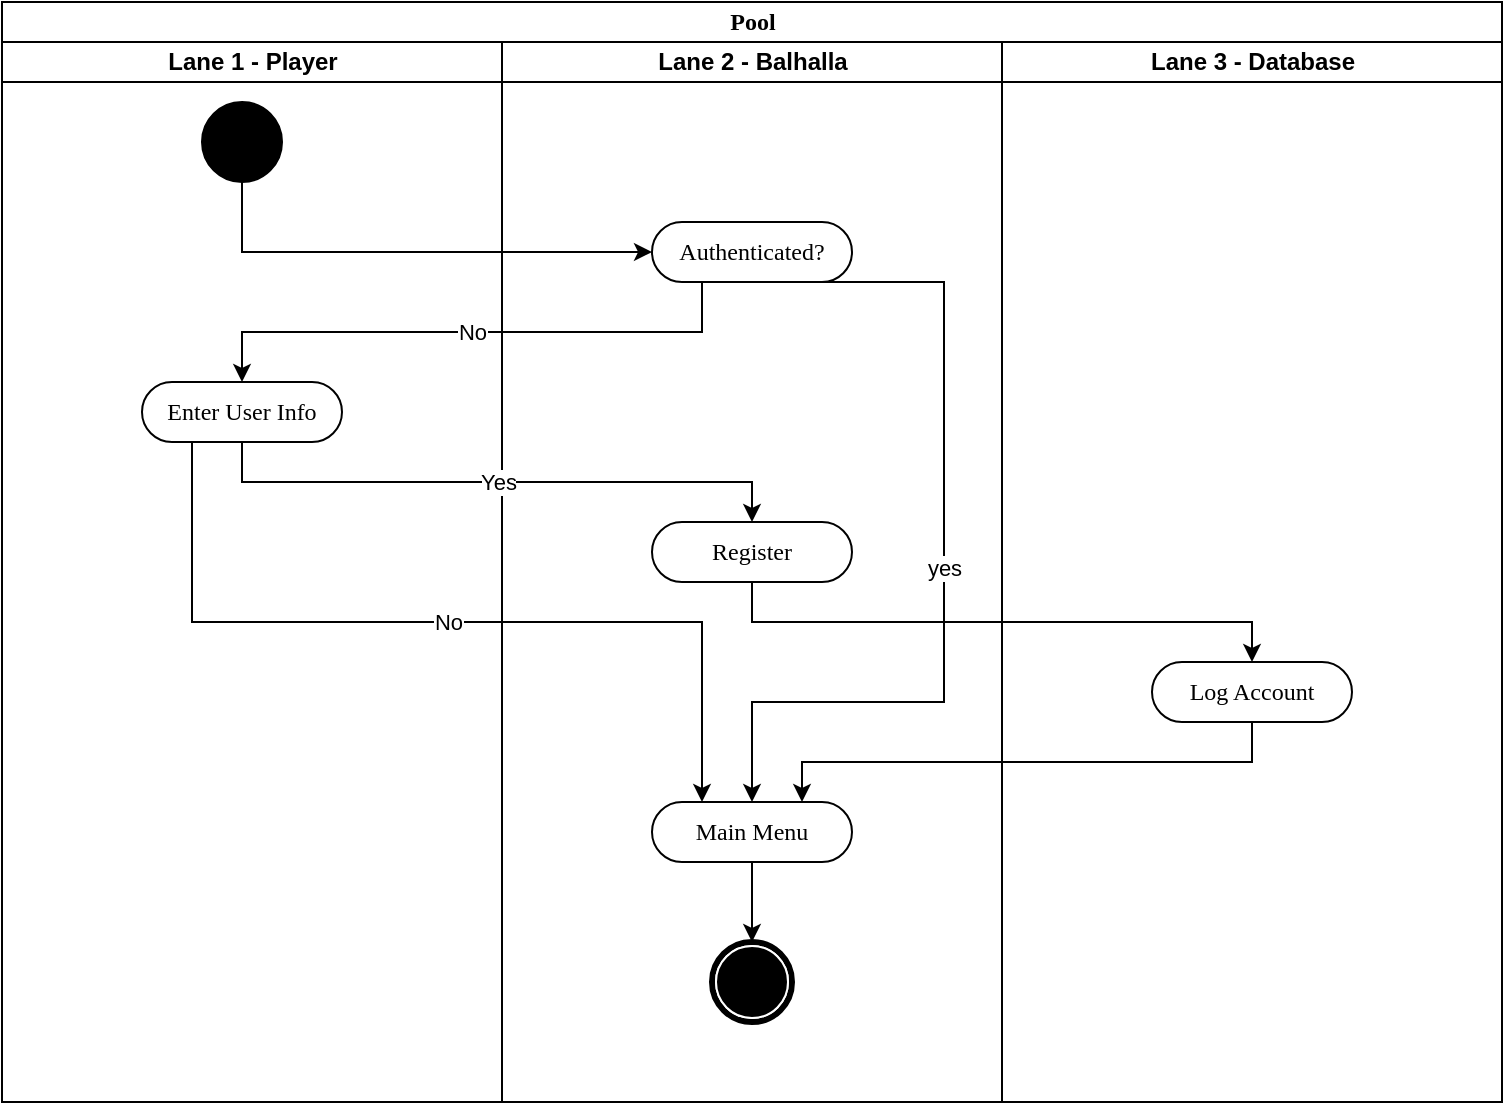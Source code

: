 <mxfile version="23.0.2" type="device">
  <diagram name="Page-1" id="0783ab3e-0a74-02c8-0abd-f7b4e66b4bec">
    <mxGraphModel dx="904" dy="523" grid="1" gridSize="10" guides="1" tooltips="1" connect="1" arrows="1" fold="1" page="1" pageScale="1" pageWidth="850" pageHeight="1100" background="none" math="0" shadow="0">
      <root>
        <mxCell id="0" />
        <mxCell id="1" parent="0" />
        <mxCell id="1c1d494c118603dd-1" value="Pool" style="swimlane;html=1;childLayout=stackLayout;startSize=20;rounded=0;shadow=0;comic=0;labelBackgroundColor=none;strokeWidth=1;fontFamily=Verdana;fontSize=12;align=center;" parent="1" vertex="1">
          <mxGeometry x="40" y="20" width="750" height="550" as="geometry" />
        </mxCell>
        <mxCell id="1c1d494c118603dd-2" value="Lane 1 - Player" style="swimlane;html=1;startSize=20;" parent="1c1d494c118603dd-1" vertex="1">
          <mxGeometry y="20" width="250" height="530" as="geometry" />
        </mxCell>
        <mxCell id="1c1d494c118603dd-6" value="Enter User Info" style="rounded=1;whiteSpace=wrap;html=1;shadow=0;comic=0;labelBackgroundColor=none;strokeWidth=1;fontFamily=Verdana;fontSize=12;align=center;arcSize=50;" parent="1c1d494c118603dd-2" vertex="1">
          <mxGeometry x="70" y="170" width="100" height="30" as="geometry" />
        </mxCell>
        <mxCell id="60571a20871a0731-4" value="" style="ellipse;whiteSpace=wrap;html=1;rounded=0;shadow=0;comic=0;labelBackgroundColor=none;strokeWidth=1;fillColor=#000000;fontFamily=Verdana;fontSize=12;align=center;" parent="1c1d494c118603dd-2" vertex="1">
          <mxGeometry x="100" y="30" width="40" height="40" as="geometry" />
        </mxCell>
        <mxCell id="1c1d494c118603dd-3" value="Lane 2 - Balhalla" style="swimlane;html=1;startSize=20;" parent="1c1d494c118603dd-1" vertex="1">
          <mxGeometry x="250" y="20" width="250" height="530" as="geometry" />
        </mxCell>
        <mxCell id="nyEaeJjLBURV09dl3Wgt-12" value="yes" style="edgeStyle=orthogonalEdgeStyle;rounded=0;orthogonalLoop=1;jettySize=auto;html=1;exitX=0.75;exitY=1;exitDx=0;exitDy=0;entryX=0.5;entryY=0;entryDx=0;entryDy=0;" edge="1" parent="1c1d494c118603dd-3" source="nyEaeJjLBURV09dl3Wgt-1" target="nyEaeJjLBURV09dl3Wgt-10">
          <mxGeometry relative="1" as="geometry">
            <mxPoint x="220" y="320" as="targetPoint" />
            <Array as="points">
              <mxPoint x="221" y="120" />
              <mxPoint x="221" y="330" />
              <mxPoint x="125" y="330" />
            </Array>
          </mxGeometry>
        </mxCell>
        <mxCell id="nyEaeJjLBURV09dl3Wgt-1" value="Authenticated?" style="rounded=1;whiteSpace=wrap;html=1;shadow=0;comic=0;labelBackgroundColor=none;strokeWidth=1;fontFamily=Verdana;fontSize=12;align=center;arcSize=50;" vertex="1" parent="1c1d494c118603dd-3">
          <mxGeometry x="75" y="90" width="100" height="30" as="geometry" />
        </mxCell>
        <mxCell id="nyEaeJjLBURV09dl3Wgt-7" value="Register" style="rounded=1;whiteSpace=wrap;html=1;shadow=0;comic=0;labelBackgroundColor=none;strokeWidth=1;fontFamily=Verdana;fontSize=12;align=center;arcSize=50;" vertex="1" parent="1c1d494c118603dd-3">
          <mxGeometry x="75" y="240" width="100" height="30" as="geometry" />
        </mxCell>
        <mxCell id="nyEaeJjLBURV09dl3Wgt-19" style="edgeStyle=orthogonalEdgeStyle;rounded=0;orthogonalLoop=1;jettySize=auto;html=1;exitX=0.5;exitY=1;exitDx=0;exitDy=0;entryX=0.5;entryY=0;entryDx=0;entryDy=0;" edge="1" parent="1c1d494c118603dd-3" source="nyEaeJjLBURV09dl3Wgt-10" target="nyEaeJjLBURV09dl3Wgt-18">
          <mxGeometry relative="1" as="geometry" />
        </mxCell>
        <mxCell id="nyEaeJjLBURV09dl3Wgt-10" value="Main Menu" style="rounded=1;whiteSpace=wrap;html=1;shadow=0;comic=0;labelBackgroundColor=none;strokeWidth=1;fontFamily=Verdana;fontSize=12;align=center;arcSize=50;" vertex="1" parent="1c1d494c118603dd-3">
          <mxGeometry x="75" y="380" width="100" height="30" as="geometry" />
        </mxCell>
        <mxCell id="nyEaeJjLBURV09dl3Wgt-18" value="" style="shape=mxgraph.bpmn.shape;html=1;verticalLabelPosition=bottom;labelBackgroundColor=#ffffff;verticalAlign=top;perimeter=ellipsePerimeter;outline=end;symbol=terminate;rounded=0;shadow=0;comic=0;strokeWidth=1;fontFamily=Verdana;fontSize=12;align=center;" vertex="1" parent="1c1d494c118603dd-3">
          <mxGeometry x="105" y="450" width="40" height="40" as="geometry" />
        </mxCell>
        <mxCell id="1c1d494c118603dd-4" value="Lane 3 - Database" style="swimlane;html=1;startSize=20;" parent="1c1d494c118603dd-1" vertex="1">
          <mxGeometry x="500" y="20" width="250" height="530" as="geometry" />
        </mxCell>
        <mxCell id="nyEaeJjLBURV09dl3Wgt-9" value="Log Account" style="rounded=1;whiteSpace=wrap;html=1;shadow=0;comic=0;labelBackgroundColor=none;strokeWidth=1;fontFamily=Verdana;fontSize=12;align=center;arcSize=50;" vertex="1" parent="1c1d494c118603dd-4">
          <mxGeometry x="75" y="310" width="100" height="30" as="geometry" />
        </mxCell>
        <mxCell id="nyEaeJjLBURV09dl3Wgt-4" style="edgeStyle=orthogonalEdgeStyle;rounded=0;orthogonalLoop=1;jettySize=auto;html=1;exitX=0.5;exitY=1;exitDx=0;exitDy=0;entryX=0;entryY=0.5;entryDx=0;entryDy=0;" edge="1" parent="1c1d494c118603dd-1" source="60571a20871a0731-4" target="nyEaeJjLBURV09dl3Wgt-1">
          <mxGeometry relative="1" as="geometry" />
        </mxCell>
        <mxCell id="nyEaeJjLBURV09dl3Wgt-6" value="No" style="edgeStyle=orthogonalEdgeStyle;rounded=0;orthogonalLoop=1;jettySize=auto;html=1;exitX=0.25;exitY=1;exitDx=0;exitDy=0;entryX=0.5;entryY=0;entryDx=0;entryDy=0;" edge="1" parent="1c1d494c118603dd-1" source="nyEaeJjLBURV09dl3Wgt-1" target="1c1d494c118603dd-6">
          <mxGeometry relative="1" as="geometry" />
        </mxCell>
        <mxCell id="nyEaeJjLBURV09dl3Wgt-8" value="Yes" style="edgeStyle=orthogonalEdgeStyle;rounded=0;orthogonalLoop=1;jettySize=auto;html=1;exitX=0.5;exitY=1;exitDx=0;exitDy=0;entryX=0.5;entryY=0;entryDx=0;entryDy=0;" edge="1" parent="1c1d494c118603dd-1" source="1c1d494c118603dd-6" target="nyEaeJjLBURV09dl3Wgt-7">
          <mxGeometry relative="1" as="geometry" />
        </mxCell>
        <mxCell id="nyEaeJjLBURV09dl3Wgt-13" style="edgeStyle=orthogonalEdgeStyle;rounded=0;orthogonalLoop=1;jettySize=auto;html=1;exitX=0.5;exitY=1;exitDx=0;exitDy=0;entryX=0.5;entryY=0;entryDx=0;entryDy=0;" edge="1" parent="1c1d494c118603dd-1" source="nyEaeJjLBURV09dl3Wgt-7" target="nyEaeJjLBURV09dl3Wgt-9">
          <mxGeometry relative="1" as="geometry" />
        </mxCell>
        <mxCell id="nyEaeJjLBURV09dl3Wgt-16" style="edgeStyle=orthogonalEdgeStyle;rounded=0;orthogonalLoop=1;jettySize=auto;html=1;exitX=0.5;exitY=1;exitDx=0;exitDy=0;entryX=0.75;entryY=0;entryDx=0;entryDy=0;" edge="1" parent="1c1d494c118603dd-1" source="nyEaeJjLBURV09dl3Wgt-9" target="nyEaeJjLBURV09dl3Wgt-10">
          <mxGeometry relative="1" as="geometry" />
        </mxCell>
        <mxCell id="nyEaeJjLBURV09dl3Wgt-17" value="No" style="edgeStyle=orthogonalEdgeStyle;rounded=0;orthogonalLoop=1;jettySize=auto;html=1;exitX=0.25;exitY=1;exitDx=0;exitDy=0;entryX=0.25;entryY=0;entryDx=0;entryDy=0;" edge="1" parent="1c1d494c118603dd-1" source="1c1d494c118603dd-6" target="nyEaeJjLBURV09dl3Wgt-10">
          <mxGeometry relative="1" as="geometry" />
        </mxCell>
      </root>
    </mxGraphModel>
  </diagram>
</mxfile>
